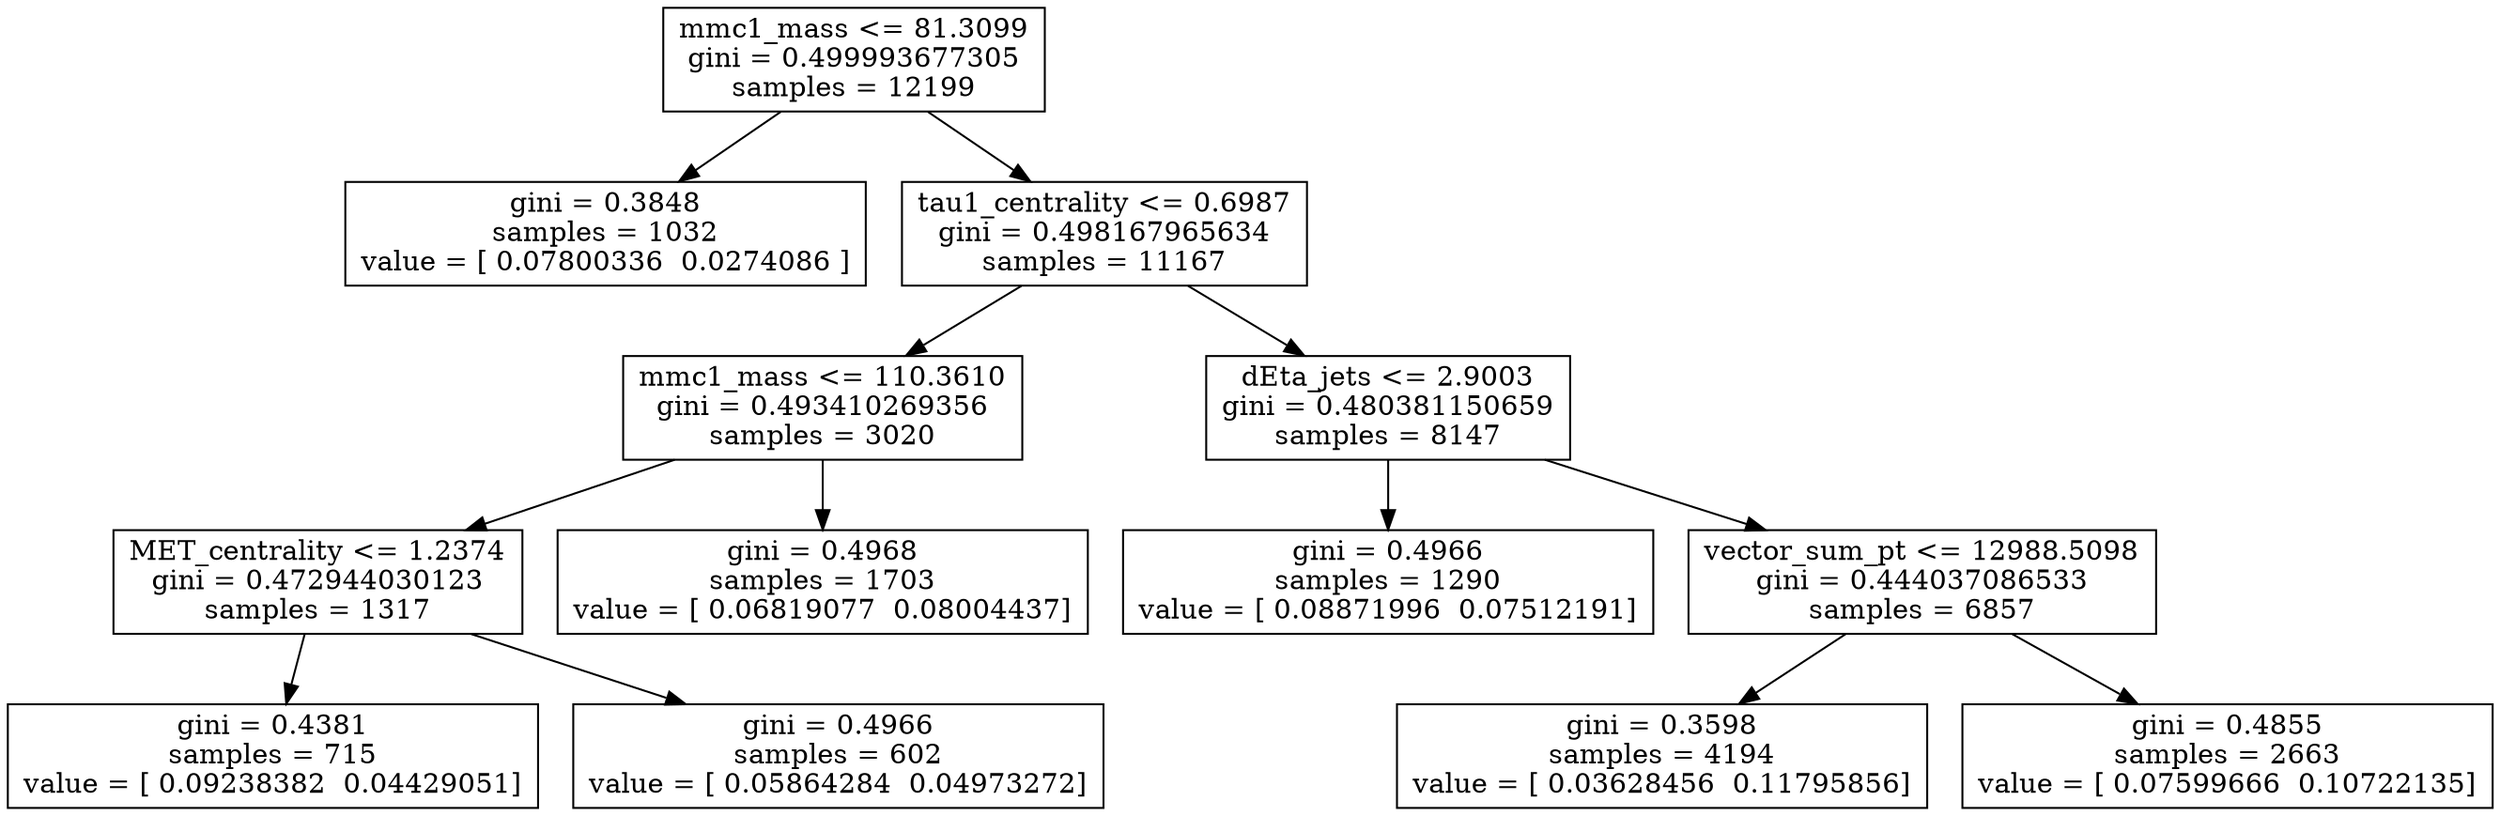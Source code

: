 digraph Tree {
0 [label="mmc1_mass <= 81.3099\ngini = 0.499993677305\nsamples = 12199", shape="box"] ;
1 [label="gini = 0.3848\nsamples = 1032\nvalue = [ 0.07800336  0.0274086 ]", shape="box"] ;
0 -> 1 ;
2 [label="tau1_centrality <= 0.6987\ngini = 0.498167965634\nsamples = 11167", shape="box"] ;
0 -> 2 ;
3 [label="mmc1_mass <= 110.3610\ngini = 0.493410269356\nsamples = 3020", shape="box"] ;
2 -> 3 ;
4 [label="MET_centrality <= 1.2374\ngini = 0.472944030123\nsamples = 1317", shape="box"] ;
3 -> 4 ;
5 [label="gini = 0.4381\nsamples = 715\nvalue = [ 0.09238382  0.04429051]", shape="box"] ;
4 -> 5 ;
6 [label="gini = 0.4966\nsamples = 602\nvalue = [ 0.05864284  0.04973272]", shape="box"] ;
4 -> 6 ;
7 [label="gini = 0.4968\nsamples = 1703\nvalue = [ 0.06819077  0.08004437]", shape="box"] ;
3 -> 7 ;
8 [label="dEta_jets <= 2.9003\ngini = 0.480381150659\nsamples = 8147", shape="box"] ;
2 -> 8 ;
9 [label="gini = 0.4966\nsamples = 1290\nvalue = [ 0.08871996  0.07512191]", shape="box"] ;
8 -> 9 ;
10 [label="vector_sum_pt <= 12988.5098\ngini = 0.444037086533\nsamples = 6857", shape="box"] ;
8 -> 10 ;
11 [label="gini = 0.3598\nsamples = 4194\nvalue = [ 0.03628456  0.11795856]", shape="box"] ;
10 -> 11 ;
12 [label="gini = 0.4855\nsamples = 2663\nvalue = [ 0.07599666  0.10722135]", shape="box"] ;
10 -> 12 ;
}